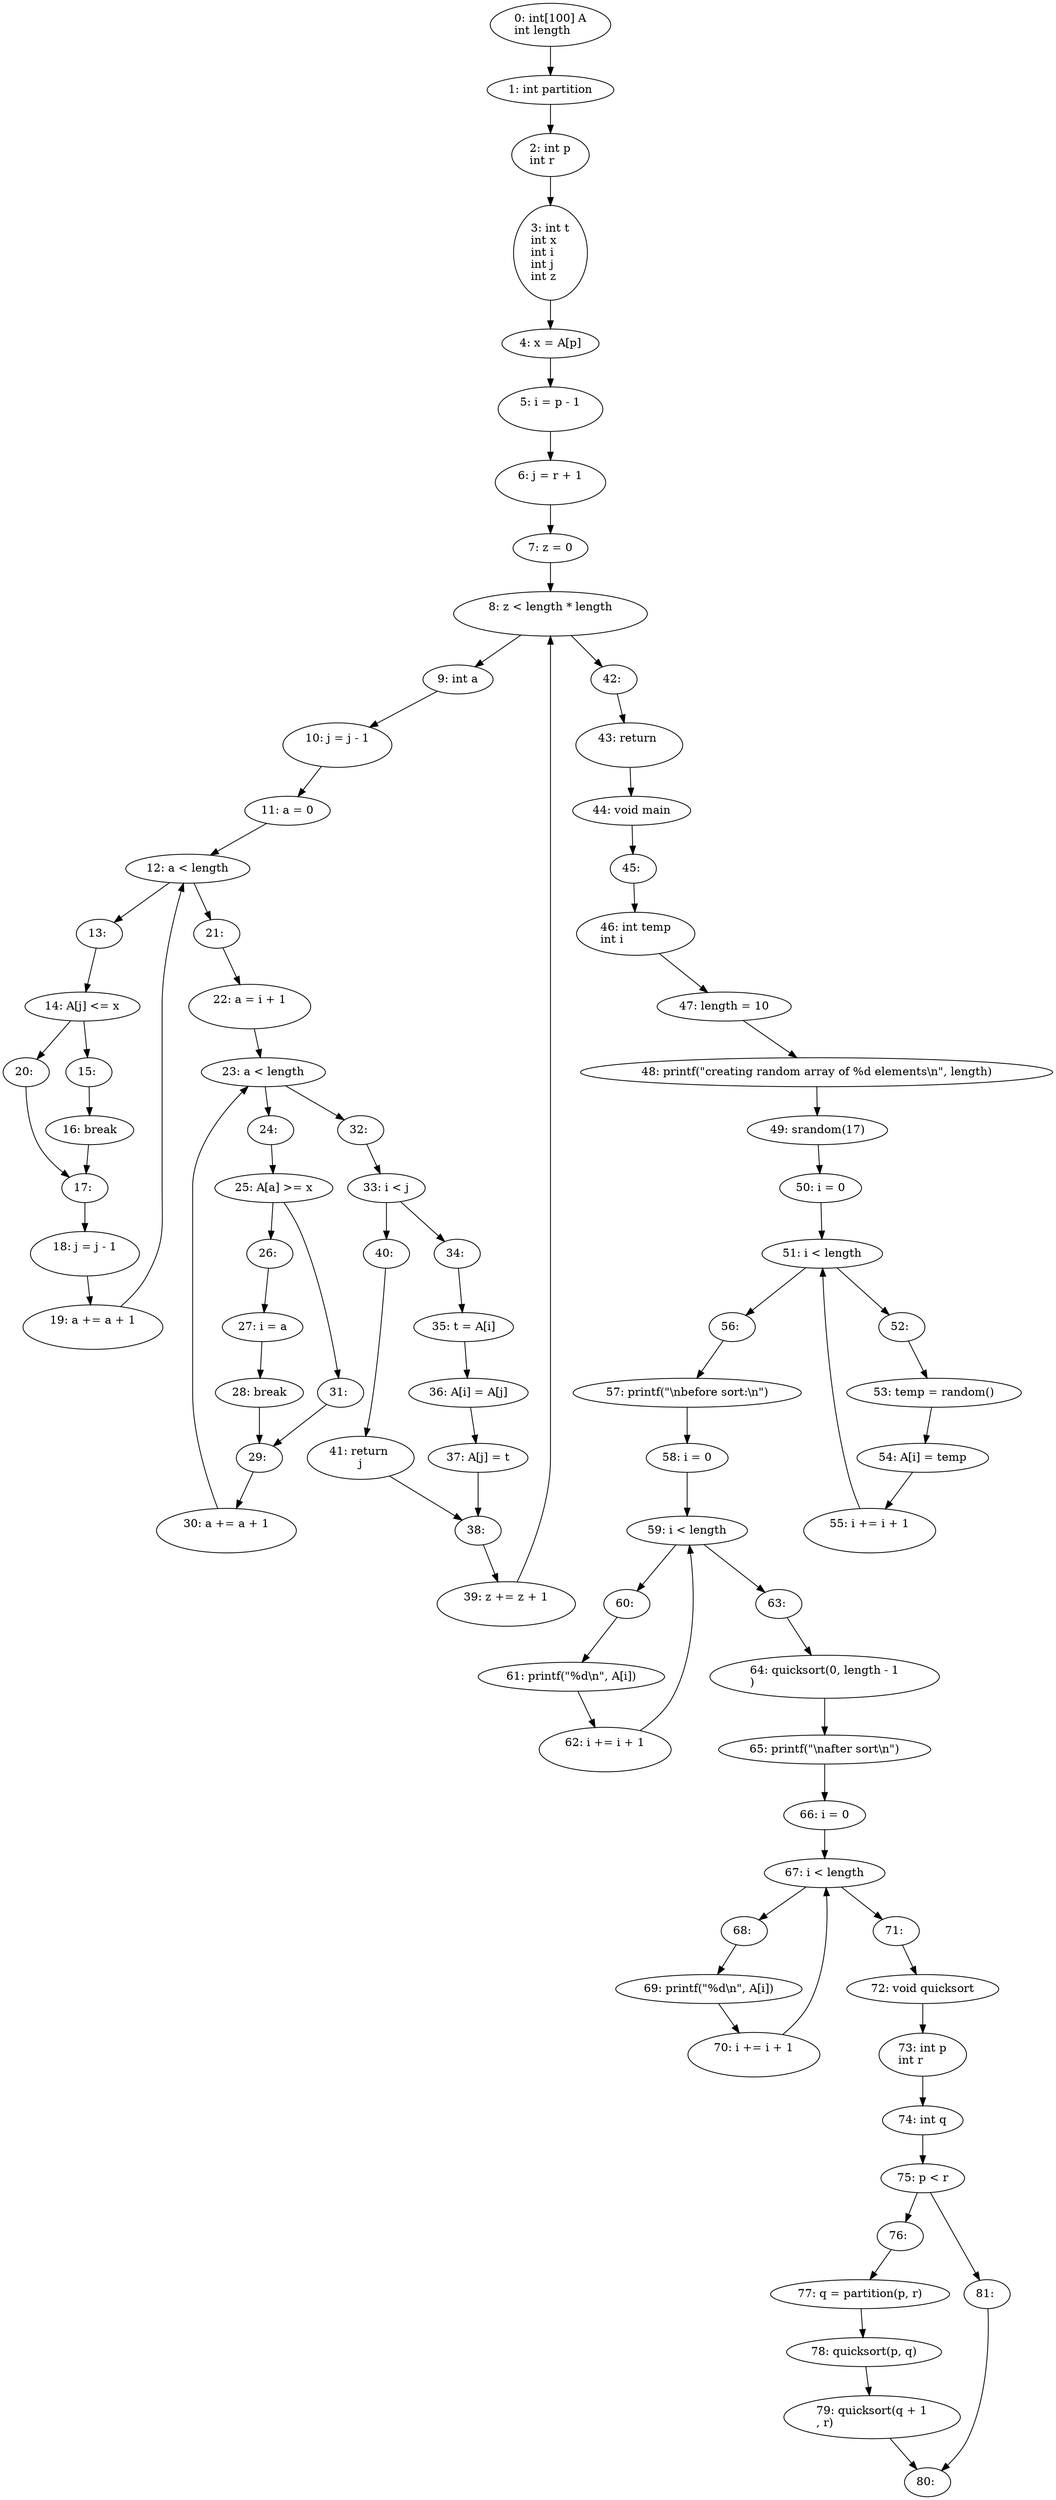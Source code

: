 digraph G {
  0 [ label="0: int[100]\ A\lint\ length\l" ];
  1 [ label="1: int\ partition\l" ];
  2 [ label="2: int\ p\lint\ r\l" ];
  3 [ label="3: int\ t\lint\ x\lint\ i\lint\ j\lint\ z\l" ];
  4 [ label="4: x\ =\ A[p]\l" ];
  5 [ label="5: i\ =\ p\ -\ 1\l\l" ];
  6 [ label="6: j\ =\ r\ +\ 1\l\l" ];
  7 [ label="7: z\ =\ 0\l" ];
  8 [ label="8: z\ \<\ length\ *\ length\l\l" ];
  9 [ label="9: int\ a\l" ];
  10 [ label="10: j\ =\ j\ -\ 1\l\l" ];
  11 [ label="11: a\ =\ 0\l" ];
  12 [ label="12: a\ \<\ length\l" ];
  13 [ label="13: " ];
  14 [ label="14: A[j]\ \<=\ x\l" ];
  15 [ label="15: " ];
  16 [ label="16: break\l" ];
  17 [ label="17: " ];
  18 [ label="18: j\ =\ j\ -\ 1\l\l" ];
  19 [ label="19: a\ +=\ a\ +\ 1\l\l" ];
  20 [ label="20: " ];
  21 [ label="21: " ];
  22 [ label="22: a\ =\ i\ +\ 1\l\l" ];
  23 [ label="23: a\ \<\ length\l" ];
  24 [ label="24: " ];
  25 [ label="25: A[a]\ \>=\ x\l" ];
  26 [ label="26: " ];
  27 [ label="27: i\ =\ a\l" ];
  28 [ label="28: break\l" ];
  29 [ label="29: " ];
  30 [ label="30: a\ +=\ a\ +\ 1\l\l" ];
  31 [ label="31: " ];
  32 [ label="32: " ];
  33 [ label="33: i\ \<\ j\l" ];
  34 [ label="34: " ];
  35 [ label="35: t\ =\ A[i]\l" ];
  36 [ label="36: A[i]\ =\ A[j]\l" ];
  37 [ label="37: A[j]\ =\ t\l" ];
  38 [ label="38: " ];
  39 [ label="39: z\ +=\ z\ +\ 1\l\l" ];
  40 [ label="40: " ];
  41 [ label="41: return\ \lj" ];
  42 [ label="42: " ];
  43 [ label="43: return\ \l\l" ];
  44 [ label="44: void\ main\l" ];
  45 [ label="45: " ];
  46 [ label="46: int\ temp\lint\ i\l" ];
  47 [ label="47: length\ =\ 10\l" ];
  48 [ label="48: printf\(\"creating\ random\ array\ of\ %d\ elements\\n\"\,\ length\)\l" ];
  49 [ label="49: srandom\(17\)\l" ];
  50 [ label="50: i\ =\ 0\l" ];
  51 [ label="51: i\ \<\ length\l" ];
  52 [ label="52: " ];
  53 [ label="53: temp\ =\ random\(\)\l" ];
  54 [ label="54: A[i]\ =\ temp\l" ];
  55 [ label="55: i\ +=\ i\ +\ 1\l\l" ];
  56 [ label="56: " ];
  57 [ label="57: printf\(\"\\nbefore\ sort\:\\n\"\)\l" ];
  58 [ label="58: i\ =\ 0\l" ];
  59 [ label="59: i\ \<\ length\l" ];
  60 [ label="60: " ];
  61 [ label="61: printf\(\"%d\\n\"\,\ A[i]\)\l" ];
  62 [ label="62: i\ +=\ i\ +\ 1\l\l" ];
  63 [ label="63: " ];
  64 [ label="64: quicksort\(0\,\ length\ -\ 1\l\)\l" ];
  65 [ label="65: printf\(\"\\nafter\ sort\\n\"\)\l" ];
  66 [ label="66: i\ =\ 0\l" ];
  67 [ label="67: i\ \<\ length\l" ];
  68 [ label="68: " ];
  69 [ label="69: printf\(\"%d\\n\"\,\ A[i]\)\l" ];
  70 [ label="70: i\ +=\ i\ +\ 1\l\l" ];
  71 [ label="71: " ];
  72 [ label="72: void\ quicksort\l" ];
  73 [ label="73: int\ p\lint\ r\l" ];
  74 [ label="74: int\ q\l" ];
  75 [ label="75: p\ \<\ r\l" ];
  76 [ label="76: " ];
  77 [ label="77: q\ =\ partition\(p\,\ r\)\l" ];
  78 [ label="78: quicksort\(p\,\ q\)\l" ];
  79 [ label="79: quicksort\(q\ +\ 1\l\,\ r\)\l" ];
  80 [ label="80: " ];
  81 [ label="81: " ];
  0 -> 1;
  1 -> 2;
  2 -> 3;
  3 -> 4;
  4 -> 5;
  5 -> 6;
  6 -> 7;
  7 -> 8;
  8 -> 9;
  9 -> 10;
  10 -> 11;
  11 -> 12;
  12 -> 13;
  13 -> 14;
  14 -> 15;
  15 -> 16;
  16 -> 17;
  17 -> 18;
  18 -> 19;
  19 -> 12;
  14 -> 20;
  20 -> 17;
  12 -> 21;
  21 -> 22;
  22 -> 23;
  23 -> 24;
  24 -> 25;
  25 -> 26;
  26 -> 27;
  27 -> 28;
  28 -> 29;
  29 -> 30;
  30 -> 23;
  25 -> 31;
  31 -> 29;
  23 -> 32;
  32 -> 33;
  33 -> 34;
  34 -> 35;
  35 -> 36;
  36 -> 37;
  37 -> 38;
  38 -> 39;
  39 -> 8;
  33 -> 40;
  40 -> 41;
  41 -> 38;
  8 -> 42;
  42 -> 43;
  43 -> 44;
  44 -> 45;
  45 -> 46;
  46 -> 47;
  47 -> 48;
  48 -> 49;
  49 -> 50;
  50 -> 51;
  51 -> 52;
  52 -> 53;
  53 -> 54;
  54 -> 55;
  55 -> 51;
  51 -> 56;
  56 -> 57;
  57 -> 58;
  58 -> 59;
  59 -> 60;
  60 -> 61;
  61 -> 62;
  62 -> 59;
  59 -> 63;
  63 -> 64;
  64 -> 65;
  65 -> 66;
  66 -> 67;
  67 -> 68;
  68 -> 69;
  69 -> 70;
  70 -> 67;
  67 -> 71;
  71 -> 72;
  72 -> 73;
  73 -> 74;
  74 -> 75;
  75 -> 76;
  76 -> 77;
  77 -> 78;
  78 -> 79;
  79 -> 80;
  75 -> 81;
  81 -> 80;
}
